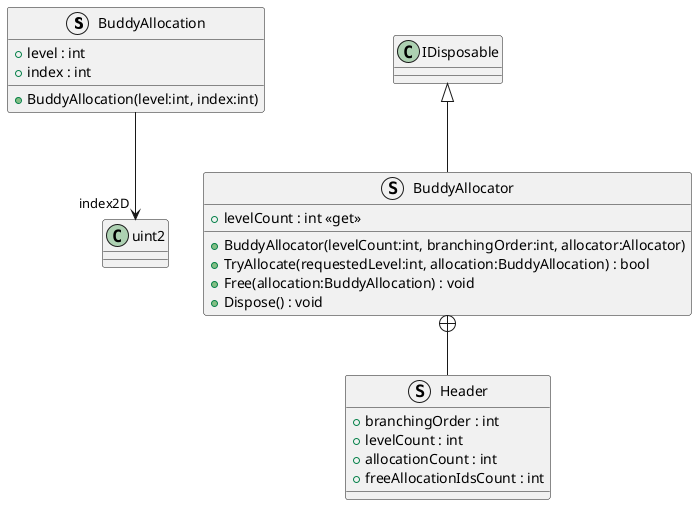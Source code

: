 @startuml
struct BuddyAllocation {
    + level : int
    + index : int
    + BuddyAllocation(level:int, index:int)
}
struct BuddyAllocator {
    + levelCount : int <<get>>
    + BuddyAllocator(levelCount:int, branchingOrder:int, allocator:Allocator)
    + TryAllocate(requestedLevel:int, allocation:BuddyAllocation) : bool
    + Free(allocation:BuddyAllocation) : void
    + Dispose() : void
}
struct Header {
    + branchingOrder : int
    + levelCount : int
    + allocationCount : int
    + freeAllocationIdsCount : int
}
BuddyAllocation --> "index2D" uint2
IDisposable <|-- BuddyAllocator
BuddyAllocator +-- Header
@enduml
